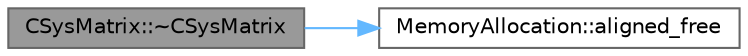 digraph "CSysMatrix::~CSysMatrix"
{
 // LATEX_PDF_SIZE
  bgcolor="transparent";
  edge [fontname=Helvetica,fontsize=10,labelfontname=Helvetica,labelfontsize=10];
  node [fontname=Helvetica,fontsize=10,shape=box,height=0.2,width=0.4];
  rankdir="LR";
  Node1 [id="Node000001",label="CSysMatrix::~CSysMatrix",height=0.2,width=0.4,color="gray40", fillcolor="grey60", style="filled", fontcolor="black",tooltip="Destructor of the class."];
  Node1 -> Node2 [id="edge1_Node000001_Node000002",color="steelblue1",style="solid",tooltip=" "];
  Node2 [id="Node000002",label="MemoryAllocation::aligned_free",height=0.2,width=0.4,color="grey40", fillcolor="white", style="filled",URL="$namespaceMemoryAllocation.html#a2f1102417dd438fa5d6614c40ddd3300",tooltip="Free memory allocated with su2::aligned_alloc."];
}
